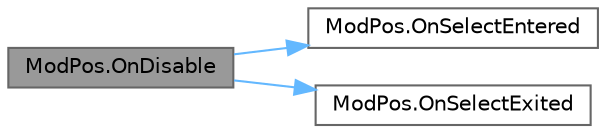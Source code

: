 digraph "ModPos.OnDisable"
{
 // LATEX_PDF_SIZE
  bgcolor="transparent";
  edge [fontname=Helvetica,fontsize=10,labelfontname=Helvetica,labelfontsize=10];
  node [fontname=Helvetica,fontsize=10,shape=box,height=0.2,width=0.4];
  rankdir="LR";
  Node1 [id="Node000001",label="ModPos.OnDisable",height=0.2,width=0.4,color="gray40", fillcolor="grey60", style="filled", fontcolor="black",tooltip="This method is called when the object is disabled and removes event listeners for the selectEntered a..."];
  Node1 -> Node2 [id="edge1_Node000001_Node000002",color="steelblue1",style="solid",tooltip=" "];
  Node2 [id="Node000002",label="ModPos.OnSelectEntered",height=0.2,width=0.4,color="grey40", fillcolor="white", style="filled",URL="$class_mod_pos.html#aefc465cd52b1bb0f5ce77ea7b8ee8821",tooltip="This method is called when an interactor enters the object and sets the interactor and initialInterac..."];
  Node1 -> Node3 [id="edge2_Node000001_Node000003",color="steelblue1",style="solid",tooltip=" "];
  Node3 [id="Node000003",label="ModPos.OnSelectExited",height=0.2,width=0.4,color="grey40", fillcolor="white", style="filled",URL="$class_mod_pos.html#a9074099227e5347aba2d1580e67e80c3",tooltip="This method is called when an interactor exits the object and resets the isInteracting and interactor..."];
}
